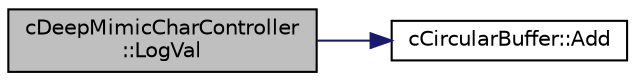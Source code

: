 digraph "cDeepMimicCharController::LogVal"
{
 // LATEX_PDF_SIZE
  edge [fontname="Helvetica",fontsize="10",labelfontname="Helvetica",labelfontsize="10"];
  node [fontname="Helvetica",fontsize="10",shape=record];
  rankdir="LR";
  Node1 [label="cDeepMimicCharController\l::LogVal",height=0.2,width=0.4,color="black", fillcolor="grey75", style="filled", fontcolor="black",tooltip=" "];
  Node1 -> Node2 [color="midnightblue",fontsize="10",style="solid",fontname="Helvetica"];
  Node2 [label="cCircularBuffer::Add",height=0.2,width=0.4,color="black", fillcolor="white", style="filled",URL="$classc_circular_buffer.html#a772e473ca90fffa7072a6062b4ed6117",tooltip=" "];
}
